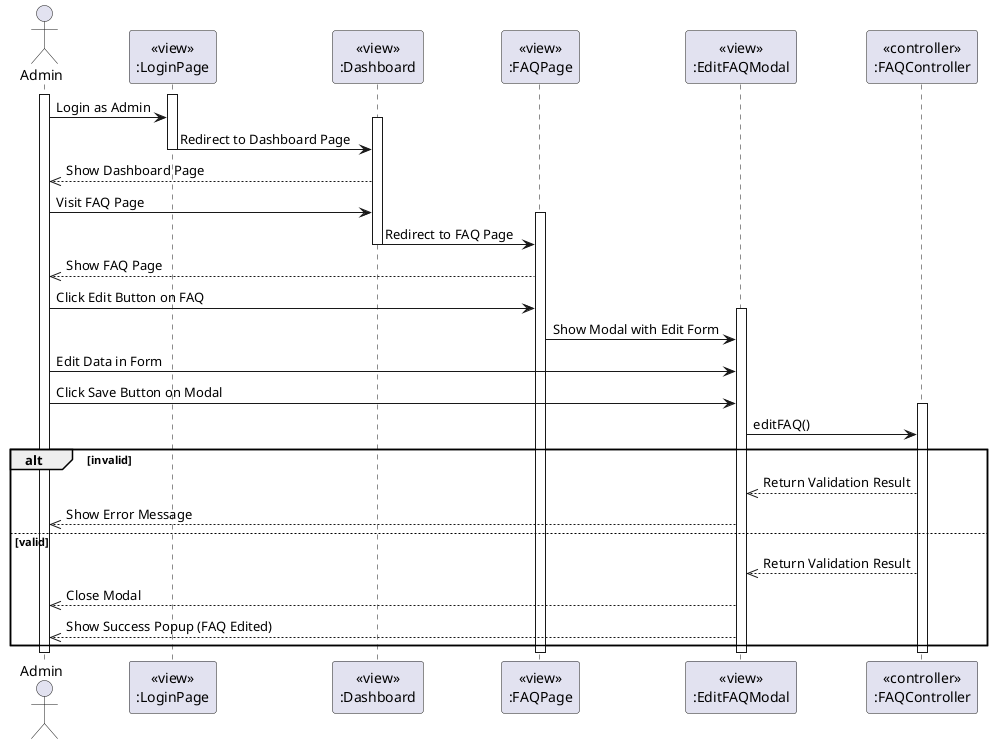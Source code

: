 @startuml EditFAQ
actor Admin
participant LoginPageView [
  <<view>>
  :LoginPage
]

participant DashboardView [
  <<view>>
  :Dashboard
]

participant FAQView [
  <<view>>
  :FAQPage
]

participant EditFAQModalView [
  <<view>>
  :EditFAQModal
]

participant FAQController [
  <<controller>>
  :FAQController
]

activate Admin
activate LoginPageView
Admin -> LoginPageView: Login as Admin
activate DashboardView
LoginPageView -> DashboardView: Redirect to Dashboard Page
deactivate LoginPageView

DashboardView -->> Admin: Show Dashboard Page

Admin -> DashboardView: Visit FAQ Page
activate FAQView
DashboardView -> FAQView: Redirect to FAQ Page
deactivate DashboardView

FAQView -->> Admin: Show FAQ Page

Admin -> FAQView: Click Edit Button on FAQ

activate EditFAQModalView
FAQView -> EditFAQModalView: Show Modal with Edit Form

Admin -> EditFAQModalView: Edit Data in Form
Admin -> EditFAQModalView: Click Save Button on Modal

activate FAQController
EditFAQModalView -> FAQController: editFAQ()
alt invalid
    FAQController -->> EditFAQModalView: Return Validation Result
    EditFAQModalView -->> Admin: Show Error Message
else valid
    FAQController -->> EditFAQModalView: Return Validation Result
    EditFAQModalView -->> Admin: Close Modal
    EditFAQModalView -->> Admin: Show Success Popup (FAQ Edited)
end

deactivate FAQController

deactivate Admin
deactivate FAQView
deactivate EditFAQModalView
@enduml
